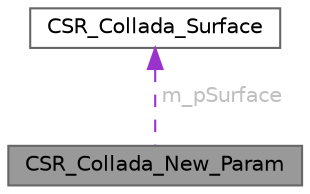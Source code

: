 digraph "CSR_Collada_New_Param"
{
 // LATEX_PDF_SIZE
  bgcolor="transparent";
  edge [fontname=Helvetica,fontsize=10,labelfontname=Helvetica,labelfontsize=10];
  node [fontname=Helvetica,fontsize=10,shape=box,height=0.2,width=0.4];
  Node1 [id="Node000001",label="CSR_Collada_New_Param",height=0.2,width=0.4,color="gray40", fillcolor="grey60", style="filled", fontcolor="black",tooltip=" "];
  Node2 -> Node1 [id="edge1_Node000001_Node000002",dir="back",color="darkorchid3",style="dashed",tooltip=" ",label=" m_pSurface",fontcolor="grey" ];
  Node2 [id="Node000002",label="CSR_Collada_Surface",height=0.2,width=0.4,color="gray40", fillcolor="white", style="filled",URL="$struct_c_s_r___collada___surface.html",tooltip=" "];
}
